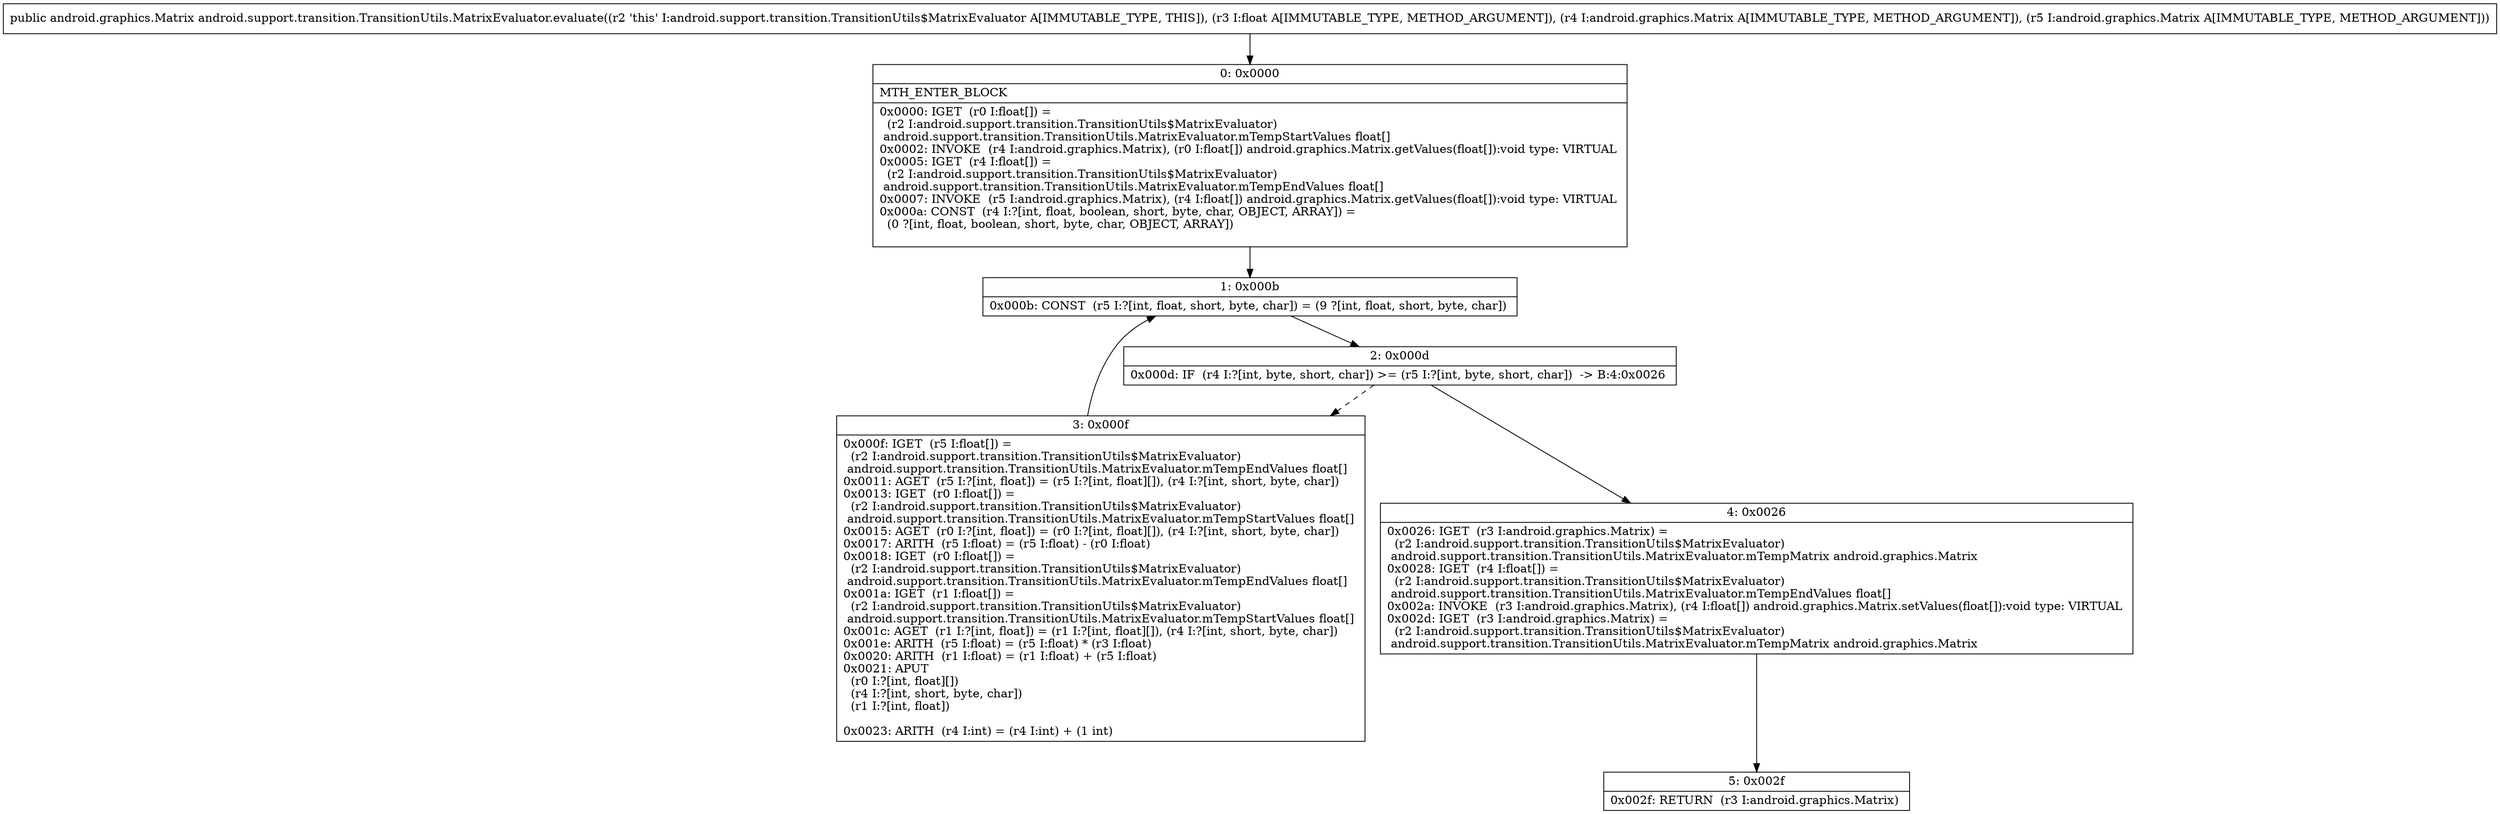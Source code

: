 digraph "CFG forandroid.support.transition.TransitionUtils.MatrixEvaluator.evaluate(FLandroid\/graphics\/Matrix;Landroid\/graphics\/Matrix;)Landroid\/graphics\/Matrix;" {
Node_0 [shape=record,label="{0\:\ 0x0000|MTH_ENTER_BLOCK\l|0x0000: IGET  (r0 I:float[]) = \l  (r2 I:android.support.transition.TransitionUtils$MatrixEvaluator)\l android.support.transition.TransitionUtils.MatrixEvaluator.mTempStartValues float[] \l0x0002: INVOKE  (r4 I:android.graphics.Matrix), (r0 I:float[]) android.graphics.Matrix.getValues(float[]):void type: VIRTUAL \l0x0005: IGET  (r4 I:float[]) = \l  (r2 I:android.support.transition.TransitionUtils$MatrixEvaluator)\l android.support.transition.TransitionUtils.MatrixEvaluator.mTempEndValues float[] \l0x0007: INVOKE  (r5 I:android.graphics.Matrix), (r4 I:float[]) android.graphics.Matrix.getValues(float[]):void type: VIRTUAL \l0x000a: CONST  (r4 I:?[int, float, boolean, short, byte, char, OBJECT, ARRAY]) = \l  (0 ?[int, float, boolean, short, byte, char, OBJECT, ARRAY])\l \l}"];
Node_1 [shape=record,label="{1\:\ 0x000b|0x000b: CONST  (r5 I:?[int, float, short, byte, char]) = (9 ?[int, float, short, byte, char]) \l}"];
Node_2 [shape=record,label="{2\:\ 0x000d|0x000d: IF  (r4 I:?[int, byte, short, char]) \>= (r5 I:?[int, byte, short, char])  \-\> B:4:0x0026 \l}"];
Node_3 [shape=record,label="{3\:\ 0x000f|0x000f: IGET  (r5 I:float[]) = \l  (r2 I:android.support.transition.TransitionUtils$MatrixEvaluator)\l android.support.transition.TransitionUtils.MatrixEvaluator.mTempEndValues float[] \l0x0011: AGET  (r5 I:?[int, float]) = (r5 I:?[int, float][]), (r4 I:?[int, short, byte, char]) \l0x0013: IGET  (r0 I:float[]) = \l  (r2 I:android.support.transition.TransitionUtils$MatrixEvaluator)\l android.support.transition.TransitionUtils.MatrixEvaluator.mTempStartValues float[] \l0x0015: AGET  (r0 I:?[int, float]) = (r0 I:?[int, float][]), (r4 I:?[int, short, byte, char]) \l0x0017: ARITH  (r5 I:float) = (r5 I:float) \- (r0 I:float) \l0x0018: IGET  (r0 I:float[]) = \l  (r2 I:android.support.transition.TransitionUtils$MatrixEvaluator)\l android.support.transition.TransitionUtils.MatrixEvaluator.mTempEndValues float[] \l0x001a: IGET  (r1 I:float[]) = \l  (r2 I:android.support.transition.TransitionUtils$MatrixEvaluator)\l android.support.transition.TransitionUtils.MatrixEvaluator.mTempStartValues float[] \l0x001c: AGET  (r1 I:?[int, float]) = (r1 I:?[int, float][]), (r4 I:?[int, short, byte, char]) \l0x001e: ARITH  (r5 I:float) = (r5 I:float) * (r3 I:float) \l0x0020: ARITH  (r1 I:float) = (r1 I:float) + (r5 I:float) \l0x0021: APUT  \l  (r0 I:?[int, float][])\l  (r4 I:?[int, short, byte, char])\l  (r1 I:?[int, float])\l \l0x0023: ARITH  (r4 I:int) = (r4 I:int) + (1 int) \l}"];
Node_4 [shape=record,label="{4\:\ 0x0026|0x0026: IGET  (r3 I:android.graphics.Matrix) = \l  (r2 I:android.support.transition.TransitionUtils$MatrixEvaluator)\l android.support.transition.TransitionUtils.MatrixEvaluator.mTempMatrix android.graphics.Matrix \l0x0028: IGET  (r4 I:float[]) = \l  (r2 I:android.support.transition.TransitionUtils$MatrixEvaluator)\l android.support.transition.TransitionUtils.MatrixEvaluator.mTempEndValues float[] \l0x002a: INVOKE  (r3 I:android.graphics.Matrix), (r4 I:float[]) android.graphics.Matrix.setValues(float[]):void type: VIRTUAL \l0x002d: IGET  (r3 I:android.graphics.Matrix) = \l  (r2 I:android.support.transition.TransitionUtils$MatrixEvaluator)\l android.support.transition.TransitionUtils.MatrixEvaluator.mTempMatrix android.graphics.Matrix \l}"];
Node_5 [shape=record,label="{5\:\ 0x002f|0x002f: RETURN  (r3 I:android.graphics.Matrix) \l}"];
MethodNode[shape=record,label="{public android.graphics.Matrix android.support.transition.TransitionUtils.MatrixEvaluator.evaluate((r2 'this' I:android.support.transition.TransitionUtils$MatrixEvaluator A[IMMUTABLE_TYPE, THIS]), (r3 I:float A[IMMUTABLE_TYPE, METHOD_ARGUMENT]), (r4 I:android.graphics.Matrix A[IMMUTABLE_TYPE, METHOD_ARGUMENT]), (r5 I:android.graphics.Matrix A[IMMUTABLE_TYPE, METHOD_ARGUMENT])) }"];
MethodNode -> Node_0;
Node_0 -> Node_1;
Node_1 -> Node_2;
Node_2 -> Node_3[style=dashed];
Node_2 -> Node_4;
Node_3 -> Node_1;
Node_4 -> Node_5;
}

